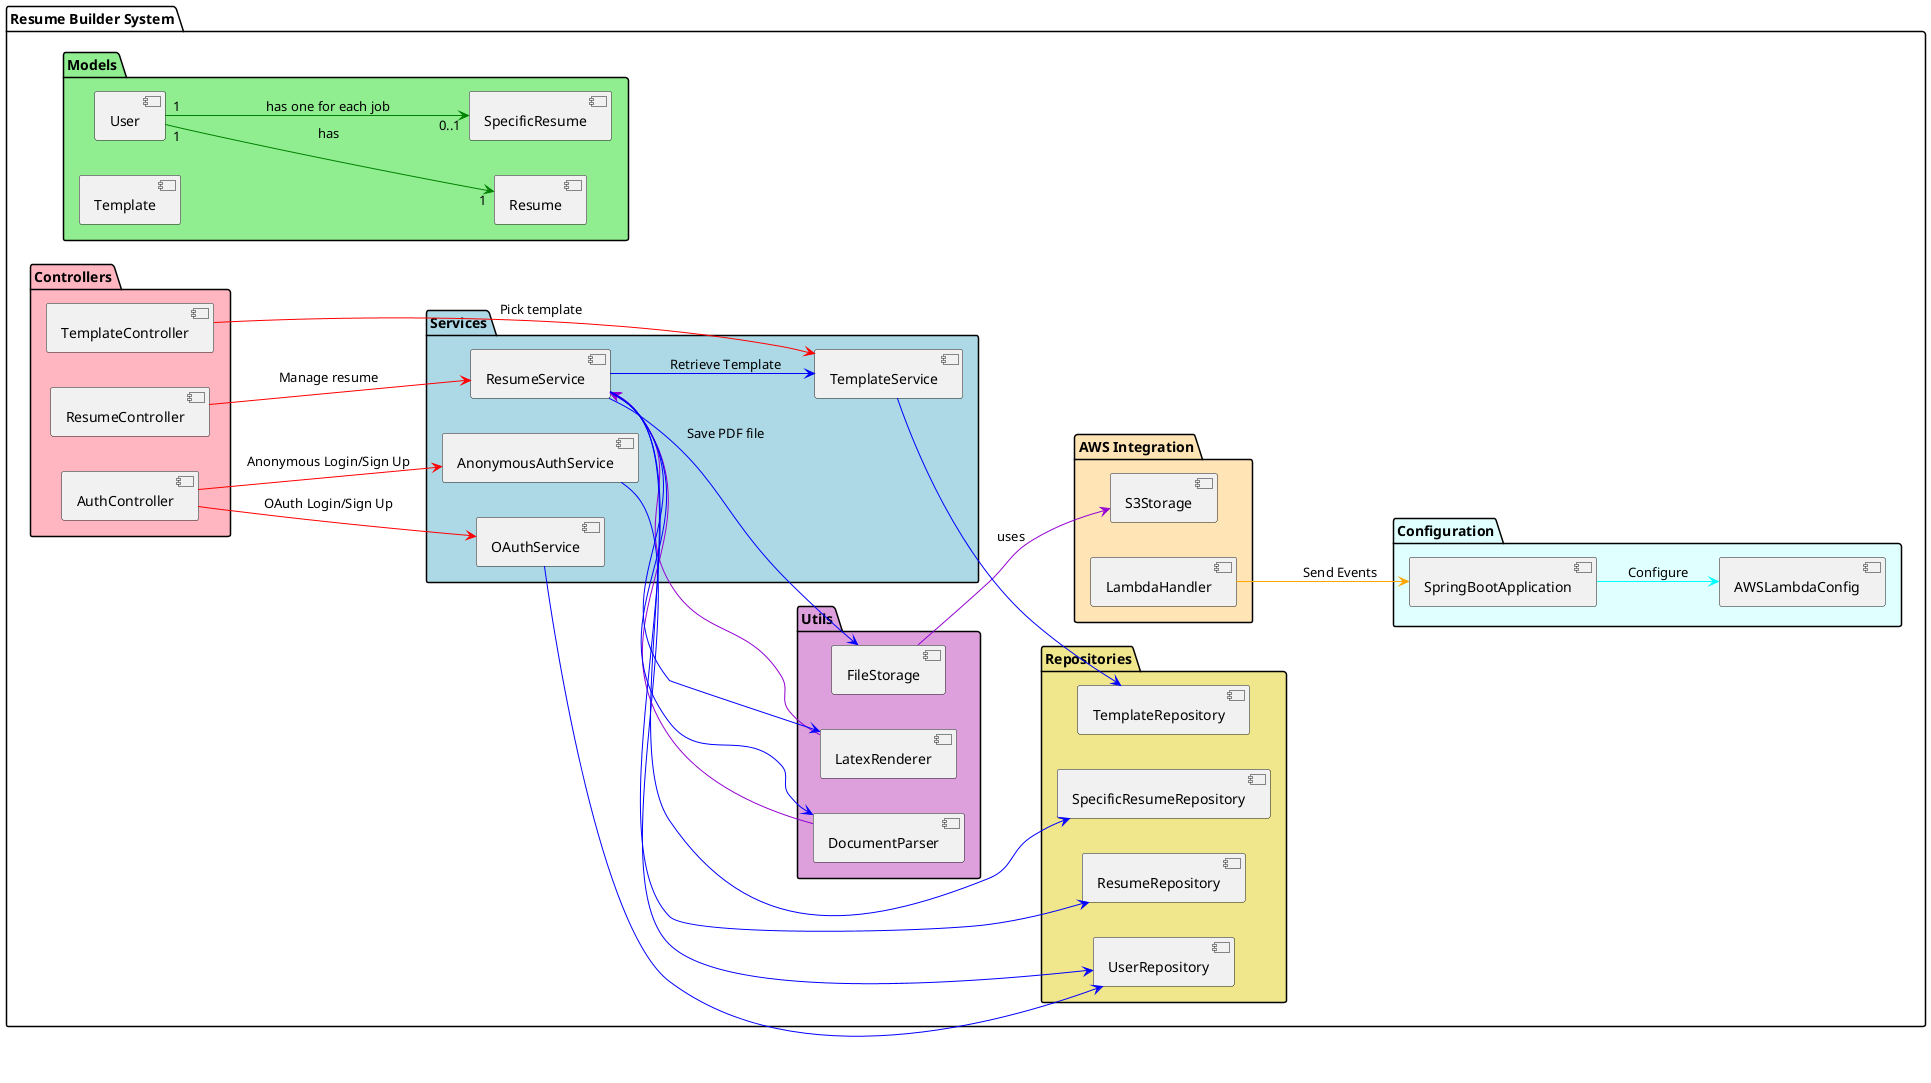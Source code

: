 @startuml
left to right direction

package "Resume Builder System" {
  package "Models" #LightGreen {
    [User]
	[Resume]
    [SpecificResume]
    [Template]
  }

  package "Services" #LightBlue {
    [AnonymousAuthService]
    [OAuthService]
    [ResumeService]
    [TemplateService]
	[ResumeService]
  }

  package "Controllers" #LightPink {
    [AuthController]
    [AuthController]
    [ResumeController]
	[TemplateController]
	[ResumeController]
  }

  package "Repositories" #Khaki {
    [UserRepository]
    [ResumeRepository]
	[SpecificResumeRepository]
    [TemplateRepository]
  }

  package "Utils" #Plum {
    [DocumentParser]
    [LatexRenderer]
    [FileStorage]
  }

  package "Configuration" #LightCyan {
    [SpringBootApplication]
	[AWSLambdaConfig]
  }

  package "AWS Integration" #Moccasin {
    [S3Storage]
    [LambdaHandler]
  }
}

' Relacionamentos com cores correspondentes aos pacotes de origem


[AnonymousAuthService] -[#Blue]-> [UserRepository]
[AuthController] -[#Red]-> [AnonymousAuthService] : "Anonymous Login/Sign Up"
[AuthController] -[#Red]-> [OAuthService] : "OAuth Login/Sign Up"
[DocumentParser] -[#DarkViolet]-> [ResumeService]
[FileStorage] -[#DarkViolet]-> [S3Storage] : "uses"
[LambdaHandler] -[#Orange]-> [SpringBootApplication] : "Send Events"
[LatexRenderer] -[#DarkViolet]-> [ResumeService] 
[OAuthService] -[#Blue]-> [UserRepository]
[ResumeController] -[#Red]-> [ResumeService] : "Manage resume"
[ResumeService] -[#Blue]-> [DocumentParser]
[ResumeService] -[#Blue]-> [FileStorage] : "Save PDF file" 
[ResumeService] -[#Blue]-> [LatexRenderer]
[ResumeService] -[#Blue]-> [ResumeRepository]
[ResumeService] -[#Blue]-> [SpecificResumeRepository]
[ResumeService] -[#Blue]-> [TemplateService] : "Retrieve Template"
[SpringBootApplication] -[#Cyan]-> [AWSLambdaConfig] : "Configure"	
[TemplateController] -[#Red]-> [TemplateService] : "Pick template"
[TemplateService] -[#Blue]-> [TemplateRepository] 
[User] "1" -[#Green]-> "0..1" [SpecificResume] : "has one for each job"
[User] "1" -[#Green]-> "1" [Resume] : "has"

@enduml